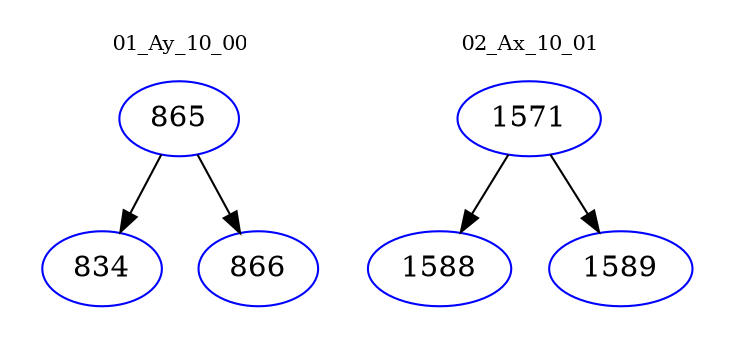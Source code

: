 digraph{
subgraph cluster_0 {
color = white
label = "01_Ay_10_00";
fontsize=10;
T0_865 [label="865", color="blue"]
T0_865 -> T0_834 [color="black"]
T0_834 [label="834", color="blue"]
T0_865 -> T0_866 [color="black"]
T0_866 [label="866", color="blue"]
}
subgraph cluster_1 {
color = white
label = "02_Ax_10_01";
fontsize=10;
T1_1571 [label="1571", color="blue"]
T1_1571 -> T1_1588 [color="black"]
T1_1588 [label="1588", color="blue"]
T1_1571 -> T1_1589 [color="black"]
T1_1589 [label="1589", color="blue"]
}
}
